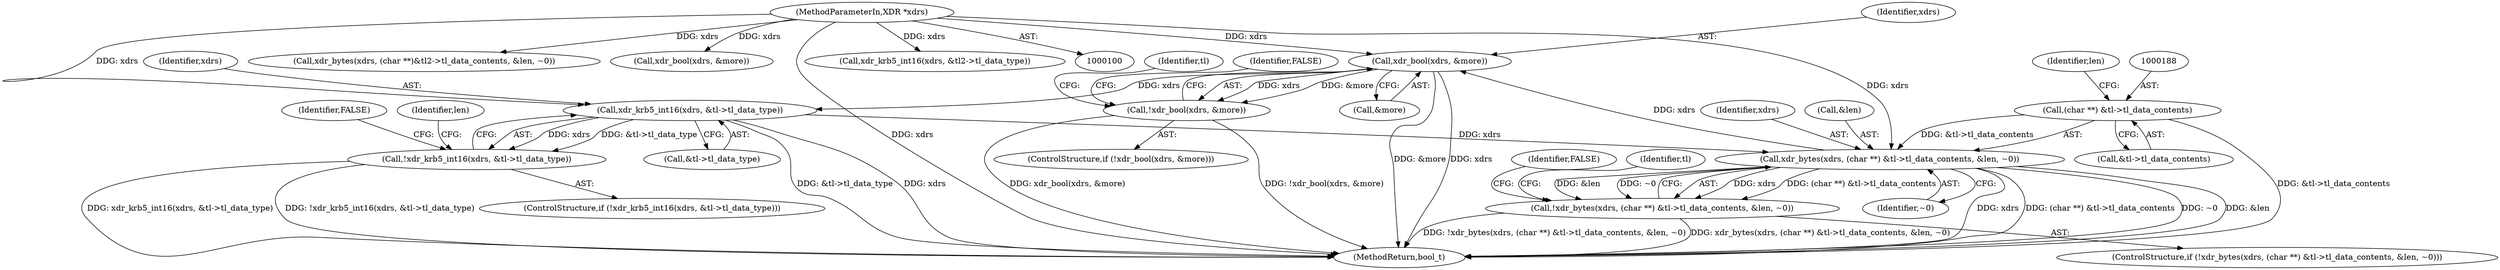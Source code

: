 digraph "0_krb5_a197e92349a4aa2141b5dff12e9dd44c2a2166e3_0@pointer" {
"1000157" [label="(Call,xdr_bool(xdrs, &more))"];
"1000185" [label="(Call,xdr_bytes(xdrs, (char **) &tl->tl_data_contents, &len, ~0))"];
"1000170" [label="(Call,xdr_krb5_int16(xdrs, &tl->tl_data_type))"];
"1000157" [label="(Call,xdr_bool(xdrs, &more))"];
"1000101" [label="(MethodParameterIn,XDR *xdrs)"];
"1000187" [label="(Call,(char **) &tl->tl_data_contents)"];
"1000156" [label="(Call,!xdr_bool(xdrs, &more))"];
"1000169" [label="(Call,!xdr_krb5_int16(xdrs, &tl->tl_data_type))"];
"1000184" [label="(Call,!xdr_bytes(xdrs, (char **) &tl->tl_data_contents, &len, ~0))"];
"1000165" [label="(Identifier,tl)"];
"1000197" [label="(Identifier,FALSE)"];
"1000177" [label="(Identifier,FALSE)"];
"1000254" [label="(Call,xdr_bytes(xdrs, (char **)&tl2->tl_data_contents, &len, ~0))"];
"1000183" [label="(ControlStructure,if (!xdr_bytes(xdrs, (char **) &tl->tl_data_contents, &len, ~0)))"];
"1000195" [label="(Identifier,~0)"];
"1000169" [label="(Call,!xdr_krb5_int16(xdrs, &tl->tl_data_type))"];
"1000179" [label="(Identifier,len)"];
"1000170" [label="(Call,xdr_krb5_int16(xdrs, &tl->tl_data_type))"];
"1000194" [label="(Identifier,len)"];
"1000101" [label="(MethodParameterIn,XDR *xdrs)"];
"1000187" [label="(Call,(char **) &tl->tl_data_contents)"];
"1000213" [label="(Call,xdr_bool(xdrs, &more))"];
"1000158" [label="(Identifier,xdrs)"];
"1000186" [label="(Identifier,xdrs)"];
"1000287" [label="(MethodReturn,bool_t)"];
"1000193" [label="(Call,&len)"];
"1000244" [label="(Call,xdr_krb5_int16(xdrs, &tl2->tl_data_type))"];
"1000171" [label="(Identifier,xdrs)"];
"1000199" [label="(Identifier,tl)"];
"1000162" [label="(Identifier,FALSE)"];
"1000185" [label="(Call,xdr_bytes(xdrs, (char **) &tl->tl_data_contents, &len, ~0))"];
"1000155" [label="(ControlStructure,if (!xdr_bool(xdrs, &more)))"];
"1000157" [label="(Call,xdr_bool(xdrs, &more))"];
"1000156" [label="(Call,!xdr_bool(xdrs, &more))"];
"1000184" [label="(Call,!xdr_bytes(xdrs, (char **) &tl->tl_data_contents, &len, ~0))"];
"1000189" [label="(Call,&tl->tl_data_contents)"];
"1000159" [label="(Call,&more)"];
"1000168" [label="(ControlStructure,if (!xdr_krb5_int16(xdrs, &tl->tl_data_type)))"];
"1000172" [label="(Call,&tl->tl_data_type)"];
"1000157" -> "1000156"  [label="AST: "];
"1000157" -> "1000159"  [label="CFG: "];
"1000158" -> "1000157"  [label="AST: "];
"1000159" -> "1000157"  [label="AST: "];
"1000156" -> "1000157"  [label="CFG: "];
"1000157" -> "1000287"  [label="DDG: &more"];
"1000157" -> "1000287"  [label="DDG: xdrs"];
"1000157" -> "1000156"  [label="DDG: xdrs"];
"1000157" -> "1000156"  [label="DDG: &more"];
"1000185" -> "1000157"  [label="DDG: xdrs"];
"1000101" -> "1000157"  [label="DDG: xdrs"];
"1000157" -> "1000170"  [label="DDG: xdrs"];
"1000185" -> "1000184"  [label="AST: "];
"1000185" -> "1000195"  [label="CFG: "];
"1000186" -> "1000185"  [label="AST: "];
"1000187" -> "1000185"  [label="AST: "];
"1000193" -> "1000185"  [label="AST: "];
"1000195" -> "1000185"  [label="AST: "];
"1000184" -> "1000185"  [label="CFG: "];
"1000185" -> "1000287"  [label="DDG: xdrs"];
"1000185" -> "1000287"  [label="DDG: (char **) &tl->tl_data_contents"];
"1000185" -> "1000287"  [label="DDG: ~0"];
"1000185" -> "1000287"  [label="DDG: &len"];
"1000185" -> "1000184"  [label="DDG: xdrs"];
"1000185" -> "1000184"  [label="DDG: (char **) &tl->tl_data_contents"];
"1000185" -> "1000184"  [label="DDG: &len"];
"1000185" -> "1000184"  [label="DDG: ~0"];
"1000170" -> "1000185"  [label="DDG: xdrs"];
"1000101" -> "1000185"  [label="DDG: xdrs"];
"1000187" -> "1000185"  [label="DDG: &tl->tl_data_contents"];
"1000170" -> "1000169"  [label="AST: "];
"1000170" -> "1000172"  [label="CFG: "];
"1000171" -> "1000170"  [label="AST: "];
"1000172" -> "1000170"  [label="AST: "];
"1000169" -> "1000170"  [label="CFG: "];
"1000170" -> "1000287"  [label="DDG: &tl->tl_data_type"];
"1000170" -> "1000287"  [label="DDG: xdrs"];
"1000170" -> "1000169"  [label="DDG: xdrs"];
"1000170" -> "1000169"  [label="DDG: &tl->tl_data_type"];
"1000101" -> "1000170"  [label="DDG: xdrs"];
"1000101" -> "1000100"  [label="AST: "];
"1000101" -> "1000287"  [label="DDG: xdrs"];
"1000101" -> "1000213"  [label="DDG: xdrs"];
"1000101" -> "1000244"  [label="DDG: xdrs"];
"1000101" -> "1000254"  [label="DDG: xdrs"];
"1000187" -> "1000189"  [label="CFG: "];
"1000188" -> "1000187"  [label="AST: "];
"1000189" -> "1000187"  [label="AST: "];
"1000194" -> "1000187"  [label="CFG: "];
"1000187" -> "1000287"  [label="DDG: &tl->tl_data_contents"];
"1000156" -> "1000155"  [label="AST: "];
"1000162" -> "1000156"  [label="CFG: "];
"1000165" -> "1000156"  [label="CFG: "];
"1000156" -> "1000287"  [label="DDG: xdr_bool(xdrs, &more)"];
"1000156" -> "1000287"  [label="DDG: !xdr_bool(xdrs, &more)"];
"1000169" -> "1000168"  [label="AST: "];
"1000177" -> "1000169"  [label="CFG: "];
"1000179" -> "1000169"  [label="CFG: "];
"1000169" -> "1000287"  [label="DDG: !xdr_krb5_int16(xdrs, &tl->tl_data_type)"];
"1000169" -> "1000287"  [label="DDG: xdr_krb5_int16(xdrs, &tl->tl_data_type)"];
"1000184" -> "1000183"  [label="AST: "];
"1000197" -> "1000184"  [label="CFG: "];
"1000199" -> "1000184"  [label="CFG: "];
"1000184" -> "1000287"  [label="DDG: xdr_bytes(xdrs, (char **) &tl->tl_data_contents, &len, ~0)"];
"1000184" -> "1000287"  [label="DDG: !xdr_bytes(xdrs, (char **) &tl->tl_data_contents, &len, ~0)"];
}
